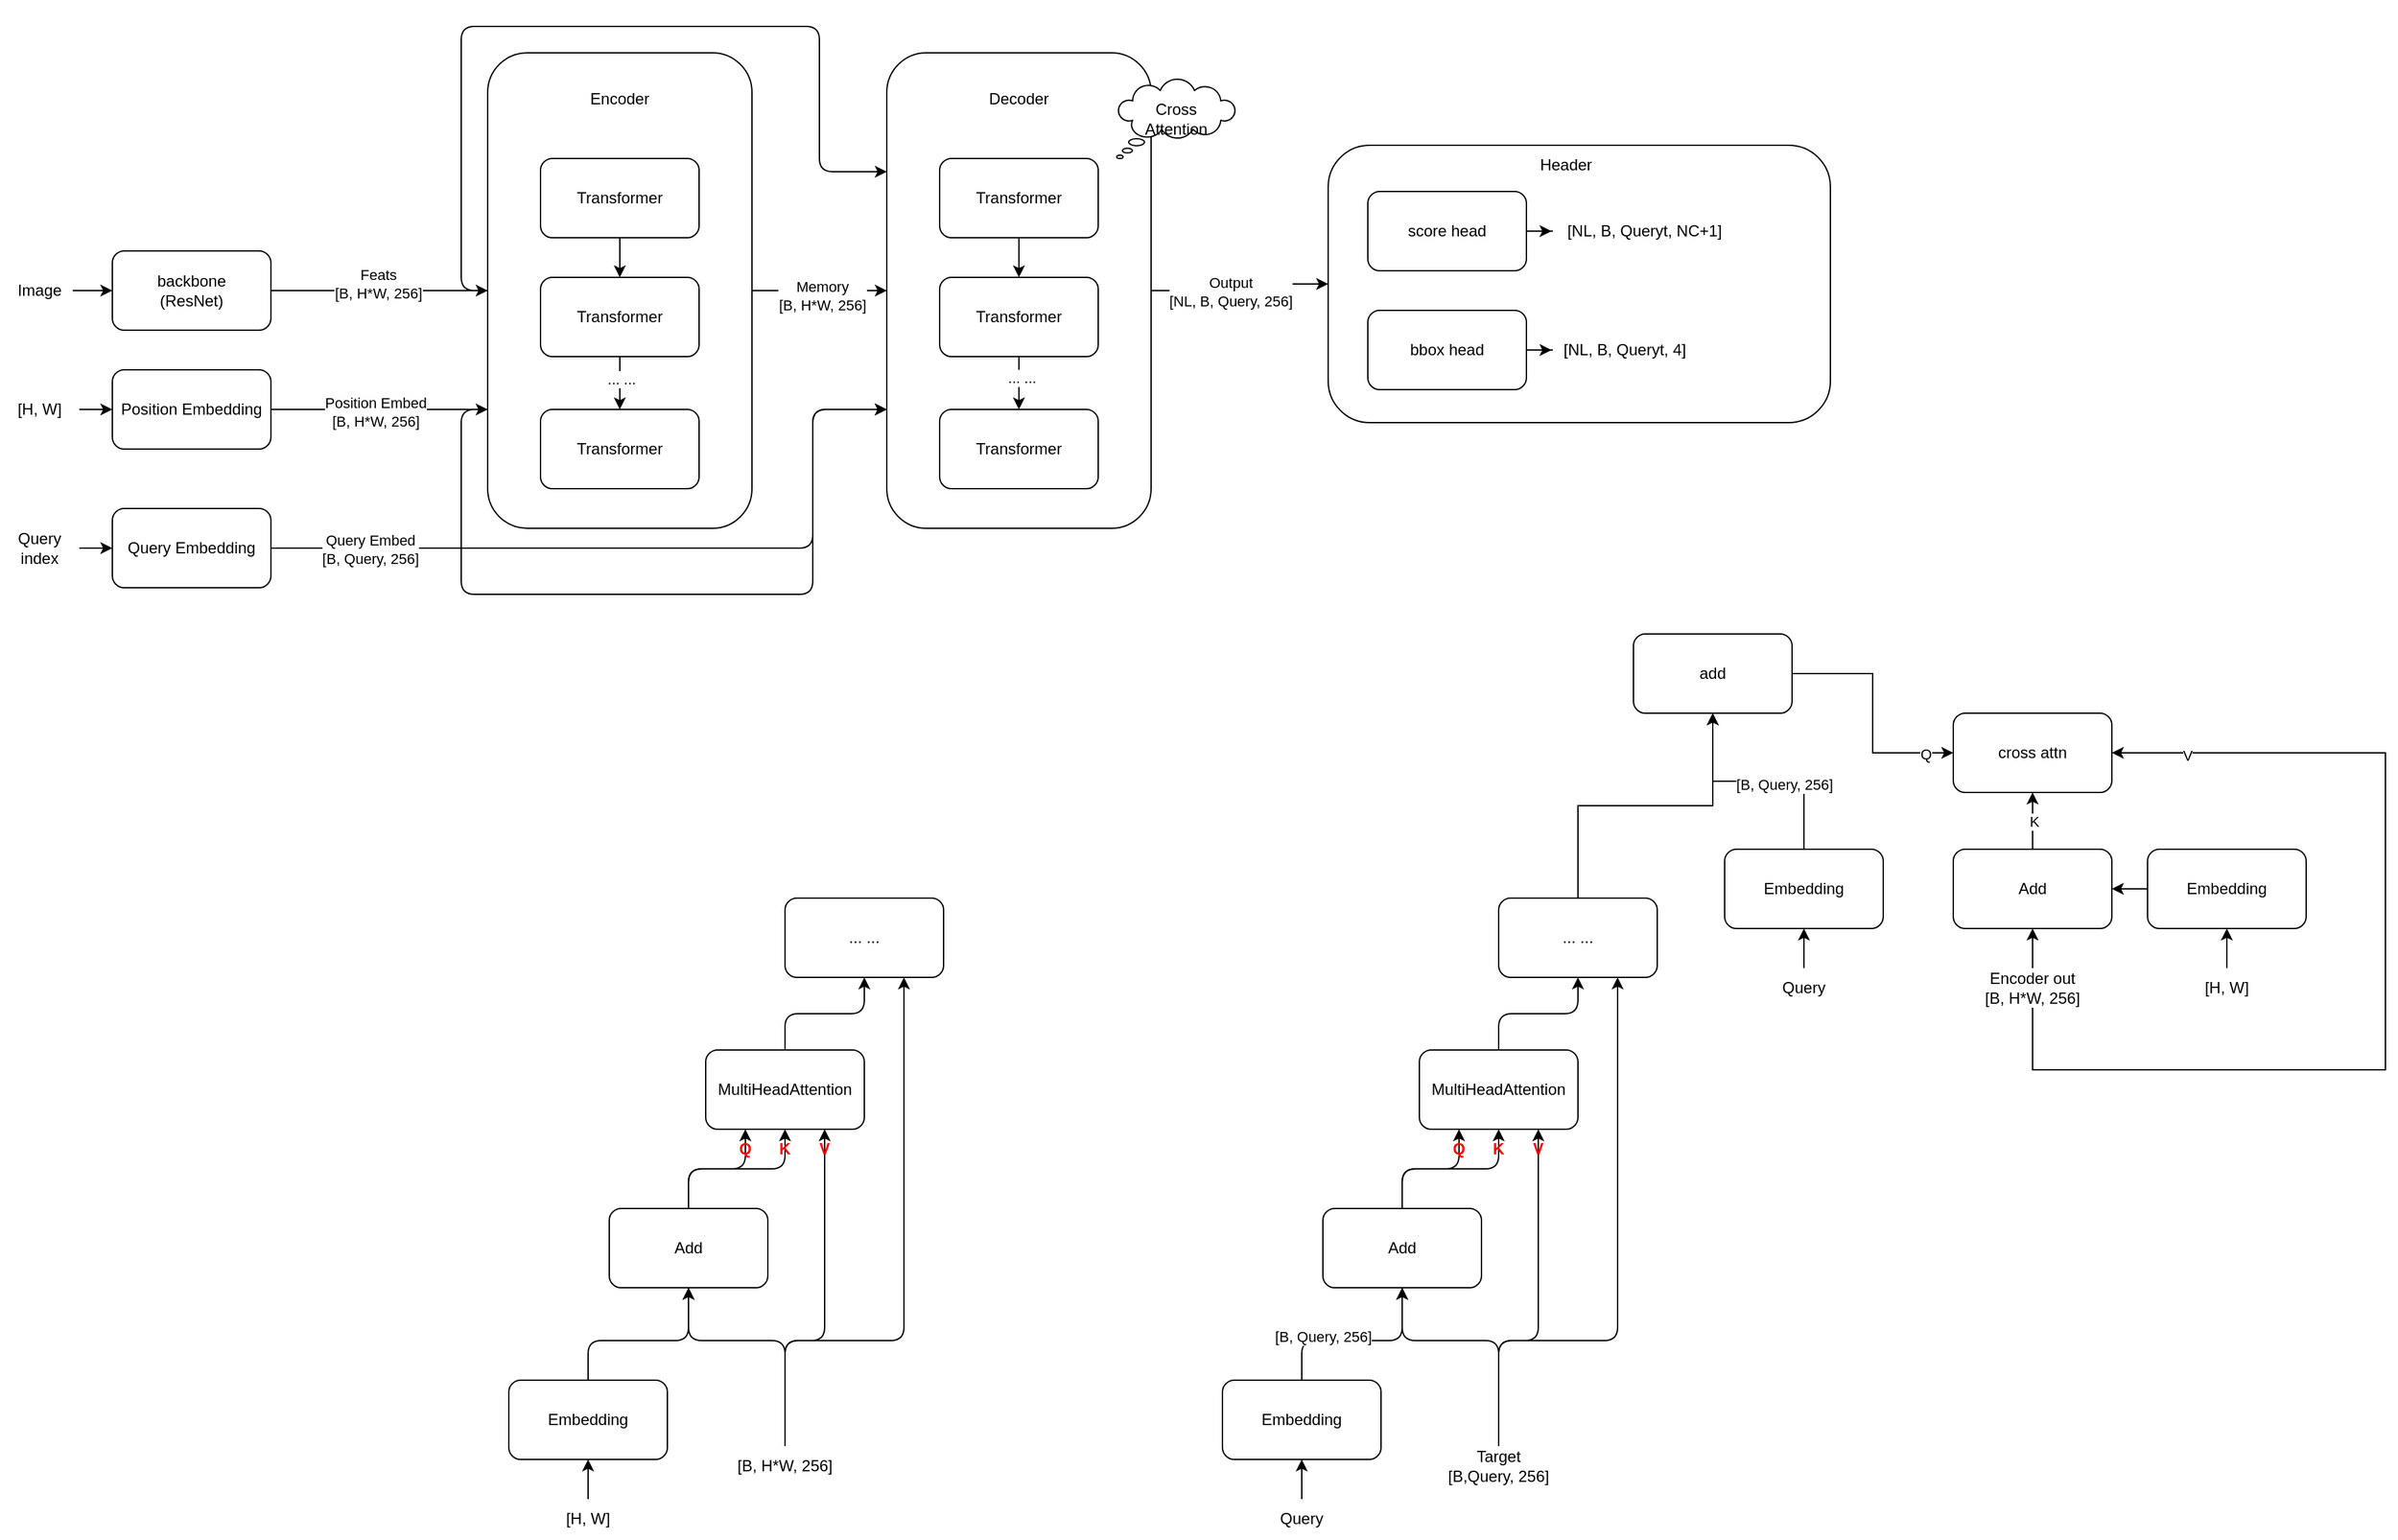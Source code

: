 <mxfile version="21.6.6" type="github">
  <diagram name="第 1 页" id="lXB1MONNoOs3w-VnDRAl">
    <mxGraphModel dx="2184" dy="741" grid="1" gridSize="10" guides="1" tooltips="1" connect="1" arrows="1" fold="1" page="1" pageScale="1" pageWidth="827" pageHeight="1169" math="0" shadow="0">
      <root>
        <mxCell id="0" />
        <mxCell id="1" parent="0" />
        <mxCell id="LrGPaWhW9HfxKifq9zf6-3" value="" style="group" vertex="1" connectable="0" parent="1">
          <mxGeometry x="950" y="130" width="420" height="440" as="geometry" />
        </mxCell>
        <mxCell id="LrGPaWhW9HfxKifq9zf6-1" value="" style="rounded=1;whiteSpace=wrap;html=1;movable=1;resizable=1;rotatable=1;deletable=1;editable=1;locked=0;connectable=1;" vertex="1" parent="LrGPaWhW9HfxKifq9zf6-3">
          <mxGeometry y="110" width="380" height="210" as="geometry" />
        </mxCell>
        <mxCell id="LrGPaWhW9HfxKifq9zf6-2" value="Header" style="text;html=1;strokeColor=none;fillColor=none;align=center;verticalAlign=middle;whiteSpace=wrap;rounded=0;movable=1;resizable=1;rotatable=1;deletable=1;editable=1;locked=0;connectable=1;" vertex="1" parent="LrGPaWhW9HfxKifq9zf6-3">
          <mxGeometry x="150" y="110" width="60" height="30" as="geometry" />
        </mxCell>
        <mxCell id="LrGPaWhW9HfxKifq9zf6-135" style="edgeStyle=orthogonalEdgeStyle;rounded=0;orthogonalLoop=1;jettySize=auto;html=1;exitX=1;exitY=0.5;exitDx=0;exitDy=0;" edge="1" parent="LrGPaWhW9HfxKifq9zf6-3" source="LrGPaWhW9HfxKifq9zf6-123" target="LrGPaWhW9HfxKifq9zf6-134">
          <mxGeometry relative="1" as="geometry" />
        </mxCell>
        <mxCell id="LrGPaWhW9HfxKifq9zf6-123" value="score head" style="rounded=1;whiteSpace=wrap;html=1;" vertex="1" parent="LrGPaWhW9HfxKifq9zf6-3">
          <mxGeometry x="30" y="145" width="120" height="60" as="geometry" />
        </mxCell>
        <mxCell id="LrGPaWhW9HfxKifq9zf6-136" style="edgeStyle=orthogonalEdgeStyle;rounded=0;orthogonalLoop=1;jettySize=auto;html=1;exitX=1;exitY=0.5;exitDx=0;exitDy=0;" edge="1" parent="LrGPaWhW9HfxKifq9zf6-3" source="LrGPaWhW9HfxKifq9zf6-132" target="LrGPaWhW9HfxKifq9zf6-133">
          <mxGeometry relative="1" as="geometry" />
        </mxCell>
        <mxCell id="LrGPaWhW9HfxKifq9zf6-132" value="bbox head" style="rounded=1;whiteSpace=wrap;html=1;" vertex="1" parent="LrGPaWhW9HfxKifq9zf6-3">
          <mxGeometry x="30" y="235" width="120" height="60" as="geometry" />
        </mxCell>
        <mxCell id="LrGPaWhW9HfxKifq9zf6-133" value="[NL, B, Queryt, 4]" style="text;html=1;strokeColor=none;fillColor=none;align=center;verticalAlign=middle;whiteSpace=wrap;rounded=0;" vertex="1" parent="LrGPaWhW9HfxKifq9zf6-3">
          <mxGeometry x="169" y="250" width="111" height="30" as="geometry" />
        </mxCell>
        <mxCell id="LrGPaWhW9HfxKifq9zf6-134" value="[NL, B, Queryt, NC+1]" style="text;html=1;strokeColor=none;fillColor=none;align=center;verticalAlign=middle;whiteSpace=wrap;rounded=0;" vertex="1" parent="LrGPaWhW9HfxKifq9zf6-3">
          <mxGeometry x="169" y="160" width="141" height="30" as="geometry" />
        </mxCell>
        <mxCell id="LrGPaWhW9HfxKifq9zf6-103" style="edgeStyle=orthogonalEdgeStyle;rounded=0;orthogonalLoop=1;jettySize=auto;html=1;entryX=0;entryY=0.5;entryDx=0;entryDy=0;" edge="1" parent="1" source="LrGPaWhW9HfxKifq9zf6-4" target="LrGPaWhW9HfxKifq9zf6-15">
          <mxGeometry relative="1" as="geometry" />
        </mxCell>
        <mxCell id="LrGPaWhW9HfxKifq9zf6-106" value="Feats&lt;br&gt;[B, H*W, 256]" style="edgeLabel;html=1;align=center;verticalAlign=middle;resizable=0;points=[];" vertex="1" connectable="0" parent="LrGPaWhW9HfxKifq9zf6-103">
          <mxGeometry x="-0.011" y="5" relative="1" as="geometry">
            <mxPoint as="offset" />
          </mxGeometry>
        </mxCell>
        <mxCell id="LrGPaWhW9HfxKifq9zf6-4" value="backbone&lt;br&gt;(ResNet)" style="rounded=1;whiteSpace=wrap;html=1;" vertex="1" parent="1">
          <mxGeometry x="30" y="320" width="120" height="60" as="geometry" />
        </mxCell>
        <mxCell id="LrGPaWhW9HfxKifq9zf6-6" value="" style="edgeStyle=orthogonalEdgeStyle;rounded=0;orthogonalLoop=1;jettySize=auto;html=1;" edge="1" parent="1" source="LrGPaWhW9HfxKifq9zf6-5" target="LrGPaWhW9HfxKifq9zf6-4">
          <mxGeometry relative="1" as="geometry" />
        </mxCell>
        <mxCell id="LrGPaWhW9HfxKifq9zf6-5" value="Image" style="text;html=1;strokeColor=none;fillColor=none;align=center;verticalAlign=middle;whiteSpace=wrap;rounded=0;" vertex="1" parent="1">
          <mxGeometry x="-50" y="330" width="50" height="40" as="geometry" />
        </mxCell>
        <mxCell id="LrGPaWhW9HfxKifq9zf6-104" style="edgeStyle=orthogonalEdgeStyle;rounded=0;orthogonalLoop=1;jettySize=auto;html=1;entryX=0;entryY=0.75;entryDx=0;entryDy=0;" edge="1" parent="1" source="LrGPaWhW9HfxKifq9zf6-10" target="LrGPaWhW9HfxKifq9zf6-15">
          <mxGeometry relative="1" as="geometry" />
        </mxCell>
        <mxCell id="LrGPaWhW9HfxKifq9zf6-105" value="Position Embed&lt;br&gt;[B, H*W, 256]" style="edgeLabel;html=1;align=center;verticalAlign=middle;resizable=0;points=[];" vertex="1" connectable="0" parent="LrGPaWhW9HfxKifq9zf6-104">
          <mxGeometry x="-0.044" y="-2" relative="1" as="geometry">
            <mxPoint as="offset" />
          </mxGeometry>
        </mxCell>
        <mxCell id="LrGPaWhW9HfxKifq9zf6-10" value="Position Embedding" style="rounded=1;whiteSpace=wrap;html=1;" vertex="1" parent="1">
          <mxGeometry x="30" y="410" width="120" height="60" as="geometry" />
        </mxCell>
        <mxCell id="LrGPaWhW9HfxKifq9zf6-110" style="edgeStyle=orthogonalEdgeStyle;rounded=0;orthogonalLoop=1;jettySize=auto;html=1;entryX=0;entryY=0.5;entryDx=0;entryDy=0;" edge="1" parent="1" source="LrGPaWhW9HfxKifq9zf6-11" target="LrGPaWhW9HfxKifq9zf6-10">
          <mxGeometry relative="1" as="geometry" />
        </mxCell>
        <mxCell id="LrGPaWhW9HfxKifq9zf6-11" value="[H, W]" style="text;html=1;strokeColor=none;fillColor=none;align=center;verticalAlign=middle;whiteSpace=wrap;rounded=0;" vertex="1" parent="1">
          <mxGeometry x="-55" y="425" width="60" height="30" as="geometry" />
        </mxCell>
        <mxCell id="LrGPaWhW9HfxKifq9zf6-28" value="" style="edgeStyle=orthogonalEdgeStyle;rounded=0;orthogonalLoop=1;jettySize=auto;html=1;" edge="1" parent="1" source="LrGPaWhW9HfxKifq9zf6-15" target="LrGPaWhW9HfxKifq9zf6-27">
          <mxGeometry relative="1" as="geometry" />
        </mxCell>
        <mxCell id="LrGPaWhW9HfxKifq9zf6-29" value="Memory&lt;br&gt;[B, H*W, 256]" style="edgeLabel;html=1;align=center;verticalAlign=middle;resizable=0;points=[];" vertex="1" connectable="0" parent="LrGPaWhW9HfxKifq9zf6-28">
          <mxGeometry x="0.036" y="-4" relative="1" as="geometry">
            <mxPoint as="offset" />
          </mxGeometry>
        </mxCell>
        <mxCell id="LrGPaWhW9HfxKifq9zf6-119" style="edgeStyle=orthogonalEdgeStyle;rounded=1;orthogonalLoop=1;jettySize=auto;html=1;exitX=0;exitY=0.5;exitDx=0;exitDy=0;entryX=0;entryY=0.25;entryDx=0;entryDy=0;" edge="1" parent="1" source="LrGPaWhW9HfxKifq9zf6-15" target="LrGPaWhW9HfxKifq9zf6-27">
          <mxGeometry relative="1" as="geometry" />
        </mxCell>
        <mxCell id="LrGPaWhW9HfxKifq9zf6-120" style="edgeStyle=orthogonalEdgeStyle;rounded=1;orthogonalLoop=1;jettySize=auto;html=1;exitX=0;exitY=0.75;exitDx=0;exitDy=0;entryX=0;entryY=0.75;entryDx=0;entryDy=0;" edge="1" parent="1" source="LrGPaWhW9HfxKifq9zf6-15" target="LrGPaWhW9HfxKifq9zf6-27">
          <mxGeometry relative="1" as="geometry">
            <Array as="points">
              <mxPoint x="294" y="440" />
              <mxPoint x="294" y="580" />
              <mxPoint x="560" y="580" />
              <mxPoint x="560" y="440" />
            </Array>
          </mxGeometry>
        </mxCell>
        <mxCell id="LrGPaWhW9HfxKifq9zf6-15" value="" style="whiteSpace=wrap;html=1;rounded=1;" vertex="1" parent="1">
          <mxGeometry x="314" y="170" width="200" height="360" as="geometry" />
        </mxCell>
        <mxCell id="LrGPaWhW9HfxKifq9zf6-19" value="" style="edgeStyle=orthogonalEdgeStyle;rounded=0;orthogonalLoop=1;jettySize=auto;html=1;" edge="1" parent="1" source="LrGPaWhW9HfxKifq9zf6-17" target="LrGPaWhW9HfxKifq9zf6-18">
          <mxGeometry relative="1" as="geometry" />
        </mxCell>
        <mxCell id="LrGPaWhW9HfxKifq9zf6-17" value="Transformer" style="rounded=1;whiteSpace=wrap;html=1;" vertex="1" parent="1">
          <mxGeometry x="354" y="250" width="120" height="60" as="geometry" />
        </mxCell>
        <mxCell id="LrGPaWhW9HfxKifq9zf6-21" value="" style="edgeStyle=orthogonalEdgeStyle;rounded=0;orthogonalLoop=1;jettySize=auto;html=1;" edge="1" parent="1" source="LrGPaWhW9HfxKifq9zf6-18" target="LrGPaWhW9HfxKifq9zf6-20">
          <mxGeometry relative="1" as="geometry" />
        </mxCell>
        <mxCell id="LrGPaWhW9HfxKifq9zf6-22" value="... ..." style="edgeLabel;html=1;align=center;verticalAlign=middle;resizable=0;points=[];" vertex="1" connectable="0" parent="LrGPaWhW9HfxKifq9zf6-21">
          <mxGeometry x="-0.178" y="1" relative="1" as="geometry">
            <mxPoint as="offset" />
          </mxGeometry>
        </mxCell>
        <mxCell id="LrGPaWhW9HfxKifq9zf6-18" value="Transformer" style="rounded=1;whiteSpace=wrap;html=1;" vertex="1" parent="1">
          <mxGeometry x="354" y="340" width="120" height="60" as="geometry" />
        </mxCell>
        <mxCell id="LrGPaWhW9HfxKifq9zf6-20" value="Transformer" style="rounded=1;whiteSpace=wrap;html=1;" vertex="1" parent="1">
          <mxGeometry x="354" y="440" width="120" height="60" as="geometry" />
        </mxCell>
        <mxCell id="LrGPaWhW9HfxKifq9zf6-24" value="Encoder" style="text;html=1;strokeColor=none;fillColor=none;align=center;verticalAlign=middle;whiteSpace=wrap;rounded=0;" vertex="1" parent="1">
          <mxGeometry x="384" y="190" width="60" height="30" as="geometry" />
        </mxCell>
        <mxCell id="LrGPaWhW9HfxKifq9zf6-121" style="edgeStyle=orthogonalEdgeStyle;rounded=0;orthogonalLoop=1;jettySize=auto;html=1;" edge="1" parent="1" source="LrGPaWhW9HfxKifq9zf6-27" target="LrGPaWhW9HfxKifq9zf6-1">
          <mxGeometry relative="1" as="geometry" />
        </mxCell>
        <mxCell id="LrGPaWhW9HfxKifq9zf6-122" value="Output&lt;br&gt;[NL, B, Query, 256]" style="edgeLabel;html=1;align=center;verticalAlign=middle;resizable=0;points=[];" vertex="1" connectable="0" parent="LrGPaWhW9HfxKifq9zf6-121">
          <mxGeometry x="-0.141" y="-1" relative="1" as="geometry">
            <mxPoint as="offset" />
          </mxGeometry>
        </mxCell>
        <mxCell id="LrGPaWhW9HfxKifq9zf6-27" value="" style="whiteSpace=wrap;html=1;rounded=1;" vertex="1" parent="1">
          <mxGeometry x="616" y="170" width="200" height="360" as="geometry" />
        </mxCell>
        <mxCell id="LrGPaWhW9HfxKifq9zf6-32" value="" style="edgeStyle=orthogonalEdgeStyle;rounded=0;orthogonalLoop=1;jettySize=auto;html=1;" edge="1" parent="1" source="LrGPaWhW9HfxKifq9zf6-30" target="LrGPaWhW9HfxKifq9zf6-31">
          <mxGeometry relative="1" as="geometry" />
        </mxCell>
        <mxCell id="LrGPaWhW9HfxKifq9zf6-30" value="Transformer" style="rounded=1;whiteSpace=wrap;html=1;" vertex="1" parent="1">
          <mxGeometry x="656" y="250" width="120" height="60" as="geometry" />
        </mxCell>
        <mxCell id="LrGPaWhW9HfxKifq9zf6-34" value="" style="edgeStyle=orthogonalEdgeStyle;rounded=0;orthogonalLoop=1;jettySize=auto;html=1;" edge="1" parent="1" source="LrGPaWhW9HfxKifq9zf6-31" target="LrGPaWhW9HfxKifq9zf6-33">
          <mxGeometry relative="1" as="geometry" />
        </mxCell>
        <mxCell id="LrGPaWhW9HfxKifq9zf6-35" value="... ...&lt;br&gt;" style="edgeLabel;html=1;align=center;verticalAlign=middle;resizable=0;points=[];" vertex="1" connectable="0" parent="LrGPaWhW9HfxKifq9zf6-34">
          <mxGeometry x="-0.206" y="2" relative="1" as="geometry">
            <mxPoint as="offset" />
          </mxGeometry>
        </mxCell>
        <mxCell id="LrGPaWhW9HfxKifq9zf6-31" value="Transformer" style="rounded=1;whiteSpace=wrap;html=1;" vertex="1" parent="1">
          <mxGeometry x="656" y="340" width="120" height="60" as="geometry" />
        </mxCell>
        <mxCell id="LrGPaWhW9HfxKifq9zf6-33" value="Transformer" style="rounded=1;whiteSpace=wrap;html=1;" vertex="1" parent="1">
          <mxGeometry x="656" y="440" width="120" height="60" as="geometry" />
        </mxCell>
        <mxCell id="LrGPaWhW9HfxKifq9zf6-49" style="edgeStyle=orthogonalEdgeStyle;rounded=1;orthogonalLoop=1;jettySize=auto;html=1;entryX=0.5;entryY=1;entryDx=0;entryDy=0;exitX=0.5;exitY=0;exitDx=0;exitDy=0;" edge="1" parent="1" source="LrGPaWhW9HfxKifq9zf6-37" target="LrGPaWhW9HfxKifq9zf6-48">
          <mxGeometry relative="1" as="geometry">
            <Array as="points">
              <mxPoint x="539" y="1145" />
              <mxPoint x="466" y="1145" />
            </Array>
          </mxGeometry>
        </mxCell>
        <mxCell id="LrGPaWhW9HfxKifq9zf6-55" style="edgeStyle=orthogonalEdgeStyle;rounded=1;orthogonalLoop=1;jettySize=auto;html=1;entryX=0.75;entryY=1;entryDx=0;entryDy=0;" edge="1" parent="1" source="LrGPaWhW9HfxKifq9zf6-37" target="LrGPaWhW9HfxKifq9zf6-52">
          <mxGeometry relative="1" as="geometry">
            <Array as="points">
              <mxPoint x="539" y="1145" />
              <mxPoint x="569" y="1145" />
            </Array>
          </mxGeometry>
        </mxCell>
        <mxCell id="LrGPaWhW9HfxKifq9zf6-62" style="edgeStyle=orthogonalEdgeStyle;rounded=1;orthogonalLoop=1;jettySize=auto;html=1;exitX=0.5;exitY=0;exitDx=0;exitDy=0;entryX=0.75;entryY=1;entryDx=0;entryDy=0;" edge="1" parent="1" source="LrGPaWhW9HfxKifq9zf6-37" target="LrGPaWhW9HfxKifq9zf6-59">
          <mxGeometry relative="1" as="geometry">
            <Array as="points">
              <mxPoint x="539" y="1145" />
              <mxPoint x="629" y="1145" />
            </Array>
          </mxGeometry>
        </mxCell>
        <mxCell id="LrGPaWhW9HfxKifq9zf6-37" value="[B, H*W, 256]" style="text;html=1;strokeColor=none;fillColor=none;align=center;verticalAlign=middle;whiteSpace=wrap;rounded=0;" vertex="1" parent="1">
          <mxGeometry x="486" y="1225" width="106" height="30" as="geometry" />
        </mxCell>
        <mxCell id="LrGPaWhW9HfxKifq9zf6-46" value="" style="edgeStyle=orthogonalEdgeStyle;rounded=0;orthogonalLoop=1;jettySize=auto;html=1;" edge="1" parent="1" source="LrGPaWhW9HfxKifq9zf6-38" target="LrGPaWhW9HfxKifq9zf6-44">
          <mxGeometry relative="1" as="geometry" />
        </mxCell>
        <mxCell id="LrGPaWhW9HfxKifq9zf6-38" value="[H, W]" style="text;html=1;strokeColor=none;fillColor=none;align=center;verticalAlign=middle;whiteSpace=wrap;rounded=0;" vertex="1" parent="1">
          <mxGeometry x="360" y="1265" width="60" height="30" as="geometry" />
        </mxCell>
        <mxCell id="LrGPaWhW9HfxKifq9zf6-51" style="edgeStyle=orthogonalEdgeStyle;rounded=1;orthogonalLoop=1;jettySize=auto;html=1;entryX=0.5;entryY=1;entryDx=0;entryDy=0;" edge="1" parent="1" source="LrGPaWhW9HfxKifq9zf6-44" target="LrGPaWhW9HfxKifq9zf6-48">
          <mxGeometry relative="1" as="geometry">
            <Array as="points">
              <mxPoint x="390" y="1145" />
              <mxPoint x="466" y="1145" />
            </Array>
          </mxGeometry>
        </mxCell>
        <mxCell id="LrGPaWhW9HfxKifq9zf6-44" value="Embedding" style="rounded=1;whiteSpace=wrap;html=1;" vertex="1" parent="1">
          <mxGeometry x="330" y="1175" width="120" height="60" as="geometry" />
        </mxCell>
        <mxCell id="LrGPaWhW9HfxKifq9zf6-53" style="edgeStyle=orthogonalEdgeStyle;rounded=1;orthogonalLoop=1;jettySize=auto;html=1;entryX=0.25;entryY=1;entryDx=0;entryDy=0;" edge="1" parent="1" source="LrGPaWhW9HfxKifq9zf6-48" target="LrGPaWhW9HfxKifq9zf6-52">
          <mxGeometry relative="1" as="geometry" />
        </mxCell>
        <mxCell id="LrGPaWhW9HfxKifq9zf6-54" style="edgeStyle=orthogonalEdgeStyle;rounded=1;orthogonalLoop=1;jettySize=auto;html=1;exitX=0.5;exitY=0;exitDx=0;exitDy=0;entryX=0.5;entryY=1;entryDx=0;entryDy=0;" edge="1" parent="1" source="LrGPaWhW9HfxKifq9zf6-48" target="LrGPaWhW9HfxKifq9zf6-52">
          <mxGeometry relative="1" as="geometry" />
        </mxCell>
        <mxCell id="LrGPaWhW9HfxKifq9zf6-48" value="Add" style="rounded=1;whiteSpace=wrap;html=1;" vertex="1" parent="1">
          <mxGeometry x="406" y="1045" width="120" height="60" as="geometry" />
        </mxCell>
        <mxCell id="LrGPaWhW9HfxKifq9zf6-60" style="edgeStyle=orthogonalEdgeStyle;rounded=1;orthogonalLoop=1;jettySize=auto;html=1;exitX=0.5;exitY=0;exitDx=0;exitDy=0;entryX=0.5;entryY=1;entryDx=0;entryDy=0;" edge="1" parent="1" source="LrGPaWhW9HfxKifq9zf6-52" target="LrGPaWhW9HfxKifq9zf6-59">
          <mxGeometry relative="1" as="geometry" />
        </mxCell>
        <mxCell id="LrGPaWhW9HfxKifq9zf6-52" value="MultiHeadAttention" style="rounded=1;whiteSpace=wrap;html=1;" vertex="1" parent="1">
          <mxGeometry x="479" y="925" width="120" height="60" as="geometry" />
        </mxCell>
        <mxCell id="LrGPaWhW9HfxKifq9zf6-56" value="Q" style="text;html=1;align=center;verticalAlign=middle;whiteSpace=wrap;rounded=0;fontStyle=1;fontColor=#FF0000;" vertex="1" parent="1">
          <mxGeometry x="479" y="985" width="60" height="30" as="geometry" />
        </mxCell>
        <mxCell id="LrGPaWhW9HfxKifq9zf6-57" value="K" style="text;html=1;align=center;verticalAlign=middle;whiteSpace=wrap;rounded=0;fontStyle=1;fontColor=#FF0000;" vertex="1" parent="1">
          <mxGeometry x="509" y="985" width="60" height="30" as="geometry" />
        </mxCell>
        <mxCell id="LrGPaWhW9HfxKifq9zf6-58" value="V" style="text;html=1;align=center;verticalAlign=middle;whiteSpace=wrap;rounded=0;fontStyle=1;fontColor=#FF0000;" vertex="1" parent="1">
          <mxGeometry x="539" y="985" width="60" height="30" as="geometry" />
        </mxCell>
        <mxCell id="LrGPaWhW9HfxKifq9zf6-59" value="... ..." style="rounded=1;whiteSpace=wrap;html=1;" vertex="1" parent="1">
          <mxGeometry x="539" y="810" width="120" height="60" as="geometry" />
        </mxCell>
        <mxCell id="LrGPaWhW9HfxKifq9zf6-63" style="edgeStyle=orthogonalEdgeStyle;rounded=1;orthogonalLoop=1;jettySize=auto;html=1;entryX=0.5;entryY=1;entryDx=0;entryDy=0;exitX=0.5;exitY=0;exitDx=0;exitDy=0;" edge="1" parent="1" source="LrGPaWhW9HfxKifq9zf6-66" target="LrGPaWhW9HfxKifq9zf6-73">
          <mxGeometry relative="1" as="geometry">
            <Array as="points">
              <mxPoint x="1079" y="1145" />
              <mxPoint x="1006" y="1145" />
            </Array>
          </mxGeometry>
        </mxCell>
        <mxCell id="LrGPaWhW9HfxKifq9zf6-64" style="edgeStyle=orthogonalEdgeStyle;rounded=1;orthogonalLoop=1;jettySize=auto;html=1;entryX=0.75;entryY=1;entryDx=0;entryDy=0;" edge="1" parent="1" source="LrGPaWhW9HfxKifq9zf6-66" target="LrGPaWhW9HfxKifq9zf6-75">
          <mxGeometry relative="1" as="geometry">
            <Array as="points">
              <mxPoint x="1079" y="1145" />
              <mxPoint x="1109" y="1145" />
            </Array>
          </mxGeometry>
        </mxCell>
        <mxCell id="LrGPaWhW9HfxKifq9zf6-65" style="edgeStyle=orthogonalEdgeStyle;rounded=1;orthogonalLoop=1;jettySize=auto;html=1;exitX=0.5;exitY=0;exitDx=0;exitDy=0;entryX=0.75;entryY=1;entryDx=0;entryDy=0;" edge="1" parent="1" source="LrGPaWhW9HfxKifq9zf6-66" target="LrGPaWhW9HfxKifq9zf6-79">
          <mxGeometry relative="1" as="geometry">
            <Array as="points">
              <mxPoint x="1079" y="1145" />
              <mxPoint x="1169" y="1145" />
            </Array>
          </mxGeometry>
        </mxCell>
        <mxCell id="LrGPaWhW9HfxKifq9zf6-66" value="Target&lt;br&gt;[B,Query, 256]" style="text;html=1;strokeColor=none;fillColor=none;align=center;verticalAlign=middle;whiteSpace=wrap;rounded=0;" vertex="1" parent="1">
          <mxGeometry x="1026" y="1225" width="106" height="30" as="geometry" />
        </mxCell>
        <mxCell id="LrGPaWhW9HfxKifq9zf6-67" value="" style="edgeStyle=orthogonalEdgeStyle;rounded=0;orthogonalLoop=1;jettySize=auto;html=1;" edge="1" parent="1" source="LrGPaWhW9HfxKifq9zf6-68" target="LrGPaWhW9HfxKifq9zf6-70">
          <mxGeometry relative="1" as="geometry" />
        </mxCell>
        <mxCell id="LrGPaWhW9HfxKifq9zf6-68" value="Query" style="text;html=1;strokeColor=none;fillColor=none;align=center;verticalAlign=middle;whiteSpace=wrap;rounded=0;" vertex="1" parent="1">
          <mxGeometry x="900" y="1265" width="60" height="30" as="geometry" />
        </mxCell>
        <mxCell id="LrGPaWhW9HfxKifq9zf6-69" style="edgeStyle=orthogonalEdgeStyle;rounded=1;orthogonalLoop=1;jettySize=auto;html=1;entryX=0.5;entryY=1;entryDx=0;entryDy=0;" edge="1" parent="1" source="LrGPaWhW9HfxKifq9zf6-70" target="LrGPaWhW9HfxKifq9zf6-73">
          <mxGeometry relative="1" as="geometry">
            <Array as="points">
              <mxPoint x="930" y="1145" />
              <mxPoint x="1006" y="1145" />
            </Array>
          </mxGeometry>
        </mxCell>
        <mxCell id="LrGPaWhW9HfxKifq9zf6-80" value="[B, Query, 256]" style="edgeLabel;html=1;align=center;verticalAlign=middle;resizable=0;points=[];" vertex="1" connectable="0" parent="LrGPaWhW9HfxKifq9zf6-69">
          <mxGeometry x="-0.374" y="3" relative="1" as="geometry">
            <mxPoint as="offset" />
          </mxGeometry>
        </mxCell>
        <mxCell id="LrGPaWhW9HfxKifq9zf6-70" value="Embedding" style="rounded=1;whiteSpace=wrap;html=1;" vertex="1" parent="1">
          <mxGeometry x="870" y="1175" width="120" height="60" as="geometry" />
        </mxCell>
        <mxCell id="LrGPaWhW9HfxKifq9zf6-71" style="edgeStyle=orthogonalEdgeStyle;rounded=1;orthogonalLoop=1;jettySize=auto;html=1;entryX=0.25;entryY=1;entryDx=0;entryDy=0;" edge="1" parent="1" source="LrGPaWhW9HfxKifq9zf6-73" target="LrGPaWhW9HfxKifq9zf6-75">
          <mxGeometry relative="1" as="geometry" />
        </mxCell>
        <mxCell id="LrGPaWhW9HfxKifq9zf6-72" style="edgeStyle=orthogonalEdgeStyle;rounded=1;orthogonalLoop=1;jettySize=auto;html=1;exitX=0.5;exitY=0;exitDx=0;exitDy=0;entryX=0.5;entryY=1;entryDx=0;entryDy=0;" edge="1" parent="1" source="LrGPaWhW9HfxKifq9zf6-73" target="LrGPaWhW9HfxKifq9zf6-75">
          <mxGeometry relative="1" as="geometry" />
        </mxCell>
        <mxCell id="LrGPaWhW9HfxKifq9zf6-73" value="Add" style="rounded=1;whiteSpace=wrap;html=1;" vertex="1" parent="1">
          <mxGeometry x="946" y="1045" width="120" height="60" as="geometry" />
        </mxCell>
        <mxCell id="LrGPaWhW9HfxKifq9zf6-74" style="edgeStyle=orthogonalEdgeStyle;rounded=1;orthogonalLoop=1;jettySize=auto;html=1;exitX=0.5;exitY=0;exitDx=0;exitDy=0;entryX=0.5;entryY=1;entryDx=0;entryDy=0;" edge="1" parent="1" source="LrGPaWhW9HfxKifq9zf6-75" target="LrGPaWhW9HfxKifq9zf6-79">
          <mxGeometry relative="1" as="geometry" />
        </mxCell>
        <mxCell id="LrGPaWhW9HfxKifq9zf6-75" value="MultiHeadAttention" style="rounded=1;whiteSpace=wrap;html=1;" vertex="1" parent="1">
          <mxGeometry x="1019" y="925" width="120" height="60" as="geometry" />
        </mxCell>
        <mxCell id="LrGPaWhW9HfxKifq9zf6-76" value="Q" style="text;html=1;align=center;verticalAlign=middle;whiteSpace=wrap;rounded=0;fontStyle=1;fontColor=#FF0000;" vertex="1" parent="1">
          <mxGeometry x="1019" y="985" width="60" height="30" as="geometry" />
        </mxCell>
        <mxCell id="LrGPaWhW9HfxKifq9zf6-77" value="K" style="text;html=1;align=center;verticalAlign=middle;whiteSpace=wrap;rounded=0;fontStyle=1;fontColor=#FF0000;" vertex="1" parent="1">
          <mxGeometry x="1049" y="985" width="60" height="30" as="geometry" />
        </mxCell>
        <mxCell id="LrGPaWhW9HfxKifq9zf6-78" value="V" style="text;html=1;align=center;verticalAlign=middle;whiteSpace=wrap;rounded=0;fontStyle=1;fontColor=#FF0000;" vertex="1" parent="1">
          <mxGeometry x="1079" y="985" width="60" height="30" as="geometry" />
        </mxCell>
        <mxCell id="LrGPaWhW9HfxKifq9zf6-82" value="" style="edgeStyle=orthogonalEdgeStyle;rounded=0;orthogonalLoop=1;jettySize=auto;html=1;" edge="1" parent="1" source="LrGPaWhW9HfxKifq9zf6-79" target="LrGPaWhW9HfxKifq9zf6-81">
          <mxGeometry relative="1" as="geometry" />
        </mxCell>
        <mxCell id="LrGPaWhW9HfxKifq9zf6-79" value="... ..." style="rounded=1;whiteSpace=wrap;html=1;" vertex="1" parent="1">
          <mxGeometry x="1079" y="810" width="120" height="60" as="geometry" />
        </mxCell>
        <mxCell id="LrGPaWhW9HfxKifq9zf6-98" style="edgeStyle=orthogonalEdgeStyle;rounded=0;orthogonalLoop=1;jettySize=auto;html=1;entryX=0;entryY=0.5;entryDx=0;entryDy=0;" edge="1" parent="1" source="LrGPaWhW9HfxKifq9zf6-81" target="LrGPaWhW9HfxKifq9zf6-96">
          <mxGeometry relative="1" as="geometry" />
        </mxCell>
        <mxCell id="LrGPaWhW9HfxKifq9zf6-99" value="Q" style="edgeLabel;html=1;align=center;verticalAlign=middle;resizable=0;points=[];" vertex="1" connectable="0" parent="LrGPaWhW9HfxKifq9zf6-98">
          <mxGeometry x="0.766" y="-1" relative="1" as="geometry">
            <mxPoint as="offset" />
          </mxGeometry>
        </mxCell>
        <mxCell id="LrGPaWhW9HfxKifq9zf6-81" value="add" style="whiteSpace=wrap;html=1;rounded=1;" vertex="1" parent="1">
          <mxGeometry x="1181" y="610" width="120" height="60" as="geometry" />
        </mxCell>
        <mxCell id="LrGPaWhW9HfxKifq9zf6-83" value="" style="edgeStyle=orthogonalEdgeStyle;rounded=0;orthogonalLoop=1;jettySize=auto;html=1;" edge="1" parent="1" source="LrGPaWhW9HfxKifq9zf6-84" target="LrGPaWhW9HfxKifq9zf6-86">
          <mxGeometry relative="1" as="geometry" />
        </mxCell>
        <mxCell id="LrGPaWhW9HfxKifq9zf6-84" value="Query" style="text;html=1;strokeColor=none;fillColor=none;align=center;verticalAlign=middle;whiteSpace=wrap;rounded=0;" vertex="1" parent="1">
          <mxGeometry x="1280" y="863" width="60" height="30" as="geometry" />
        </mxCell>
        <mxCell id="LrGPaWhW9HfxKifq9zf6-87" style="edgeStyle=orthogonalEdgeStyle;rounded=0;orthogonalLoop=1;jettySize=auto;html=1;entryX=0.5;entryY=1;entryDx=0;entryDy=0;" edge="1" parent="1" source="LrGPaWhW9HfxKifq9zf6-86" target="LrGPaWhW9HfxKifq9zf6-81">
          <mxGeometry relative="1" as="geometry" />
        </mxCell>
        <mxCell id="LrGPaWhW9HfxKifq9zf6-88" value="[B, Query, 256]" style="edgeLabel;html=1;align=center;verticalAlign=middle;resizable=0;points=[];" vertex="1" connectable="0" parent="LrGPaWhW9HfxKifq9zf6-87">
          <mxGeometry x="-0.221" y="2" relative="1" as="geometry">
            <mxPoint as="offset" />
          </mxGeometry>
        </mxCell>
        <mxCell id="LrGPaWhW9HfxKifq9zf6-86" value="Embedding" style="rounded=1;whiteSpace=wrap;html=1;" vertex="1" parent="1">
          <mxGeometry x="1250" y="773" width="120" height="60" as="geometry" />
        </mxCell>
        <mxCell id="LrGPaWhW9HfxKifq9zf6-94" style="edgeStyle=orthogonalEdgeStyle;rounded=0;orthogonalLoop=1;jettySize=auto;html=1;entryX=0.5;entryY=1;entryDx=0;entryDy=0;" edge="1" parent="1" source="LrGPaWhW9HfxKifq9zf6-89" target="LrGPaWhW9HfxKifq9zf6-90">
          <mxGeometry relative="1" as="geometry" />
        </mxCell>
        <mxCell id="LrGPaWhW9HfxKifq9zf6-101" style="edgeStyle=orthogonalEdgeStyle;rounded=0;orthogonalLoop=1;jettySize=auto;html=1;entryX=1;entryY=0.5;entryDx=0;entryDy=0;" edge="1" parent="1" source="LrGPaWhW9HfxKifq9zf6-89" target="LrGPaWhW9HfxKifq9zf6-96">
          <mxGeometry relative="1" as="geometry">
            <Array as="points">
              <mxPoint x="1483" y="940" />
              <mxPoint x="1750" y="940" />
              <mxPoint x="1750" y="700" />
            </Array>
          </mxGeometry>
        </mxCell>
        <mxCell id="LrGPaWhW9HfxKifq9zf6-102" value="V" style="edgeLabel;html=1;align=center;verticalAlign=middle;resizable=0;points=[];" vertex="1" connectable="0" parent="LrGPaWhW9HfxKifq9zf6-101">
          <mxGeometry x="0.852" y="2" relative="1" as="geometry">
            <mxPoint as="offset" />
          </mxGeometry>
        </mxCell>
        <mxCell id="LrGPaWhW9HfxKifq9zf6-89" value="Encoder out&lt;br&gt;[B, H*W, 256]" style="text;html=1;strokeColor=none;fillColor=none;align=center;verticalAlign=middle;whiteSpace=wrap;rounded=0;" vertex="1" parent="1">
          <mxGeometry x="1430" y="863" width="106" height="30" as="geometry" />
        </mxCell>
        <mxCell id="LrGPaWhW9HfxKifq9zf6-97" value="" style="edgeStyle=orthogonalEdgeStyle;rounded=0;orthogonalLoop=1;jettySize=auto;html=1;" edge="1" parent="1" source="LrGPaWhW9HfxKifq9zf6-90" target="LrGPaWhW9HfxKifq9zf6-96">
          <mxGeometry relative="1" as="geometry" />
        </mxCell>
        <mxCell id="LrGPaWhW9HfxKifq9zf6-100" value="K" style="edgeLabel;html=1;align=center;verticalAlign=middle;resizable=0;points=[];" vertex="1" connectable="0" parent="LrGPaWhW9HfxKifq9zf6-97">
          <mxGeometry x="0.002" y="-1" relative="1" as="geometry">
            <mxPoint as="offset" />
          </mxGeometry>
        </mxCell>
        <mxCell id="LrGPaWhW9HfxKifq9zf6-90" value="Add" style="rounded=1;whiteSpace=wrap;html=1;" vertex="1" parent="1">
          <mxGeometry x="1423" y="773" width="120" height="60" as="geometry" />
        </mxCell>
        <mxCell id="LrGPaWhW9HfxKifq9zf6-91" value="" style="edgeStyle=orthogonalEdgeStyle;rounded=0;orthogonalLoop=1;jettySize=auto;html=1;" edge="1" parent="1" source="LrGPaWhW9HfxKifq9zf6-92" target="LrGPaWhW9HfxKifq9zf6-93">
          <mxGeometry relative="1" as="geometry" />
        </mxCell>
        <mxCell id="LrGPaWhW9HfxKifq9zf6-92" value="[H, W]" style="text;html=1;strokeColor=none;fillColor=none;align=center;verticalAlign=middle;whiteSpace=wrap;rounded=0;" vertex="1" parent="1">
          <mxGeometry x="1600" y="863" width="60" height="30" as="geometry" />
        </mxCell>
        <mxCell id="LrGPaWhW9HfxKifq9zf6-95" style="edgeStyle=orthogonalEdgeStyle;rounded=0;orthogonalLoop=1;jettySize=auto;html=1;exitX=0;exitY=0.5;exitDx=0;exitDy=0;entryX=1;entryY=0.5;entryDx=0;entryDy=0;" edge="1" parent="1" source="LrGPaWhW9HfxKifq9zf6-93" target="LrGPaWhW9HfxKifq9zf6-90">
          <mxGeometry relative="1" as="geometry" />
        </mxCell>
        <mxCell id="LrGPaWhW9HfxKifq9zf6-93" value="Embedding" style="rounded=1;whiteSpace=wrap;html=1;" vertex="1" parent="1">
          <mxGeometry x="1570" y="773" width="120" height="60" as="geometry" />
        </mxCell>
        <mxCell id="LrGPaWhW9HfxKifq9zf6-96" value="cross attn" style="rounded=1;whiteSpace=wrap;html=1;" vertex="1" parent="1">
          <mxGeometry x="1423" y="670" width="120" height="60" as="geometry" />
        </mxCell>
        <mxCell id="LrGPaWhW9HfxKifq9zf6-107" value="Decoder" style="text;html=1;strokeColor=none;fillColor=none;align=center;verticalAlign=middle;whiteSpace=wrap;rounded=0;" vertex="1" parent="1">
          <mxGeometry x="686" y="190" width="60" height="30" as="geometry" />
        </mxCell>
        <mxCell id="LrGPaWhW9HfxKifq9zf6-112" value="" style="edgeStyle=orthogonalEdgeStyle;rounded=0;orthogonalLoop=1;jettySize=auto;html=1;" edge="1" parent="1" source="LrGPaWhW9HfxKifq9zf6-109" target="LrGPaWhW9HfxKifq9zf6-111">
          <mxGeometry relative="1" as="geometry" />
        </mxCell>
        <mxCell id="LrGPaWhW9HfxKifq9zf6-109" value="Query index" style="text;html=1;strokeColor=none;fillColor=none;align=center;verticalAlign=middle;whiteSpace=wrap;rounded=0;" vertex="1" parent="1">
          <mxGeometry x="-55" y="530" width="60" height="30" as="geometry" />
        </mxCell>
        <mxCell id="LrGPaWhW9HfxKifq9zf6-113" style="edgeStyle=orthogonalEdgeStyle;rounded=1;orthogonalLoop=1;jettySize=auto;html=1;entryX=0;entryY=0.75;entryDx=0;entryDy=0;" edge="1" parent="1" source="LrGPaWhW9HfxKifq9zf6-111" target="LrGPaWhW9HfxKifq9zf6-27">
          <mxGeometry relative="1" as="geometry">
            <Array as="points">
              <mxPoint x="560" y="545" />
              <mxPoint x="560" y="440" />
            </Array>
          </mxGeometry>
        </mxCell>
        <mxCell id="LrGPaWhW9HfxKifq9zf6-114" value="Query Embed&lt;br&gt;[B, Query, 256]" style="edgeLabel;html=1;align=center;verticalAlign=middle;resizable=0;points=[];" vertex="1" connectable="0" parent="LrGPaWhW9HfxKifq9zf6-113">
          <mxGeometry x="-0.739" y="-1" relative="1" as="geometry">
            <mxPoint as="offset" />
          </mxGeometry>
        </mxCell>
        <mxCell id="LrGPaWhW9HfxKifq9zf6-111" value="Query Embedding" style="rounded=1;whiteSpace=wrap;html=1;" vertex="1" parent="1">
          <mxGeometry x="30" y="515" width="120" height="60" as="geometry" />
        </mxCell>
        <mxCell id="LrGPaWhW9HfxKifq9zf6-115" value="Cross &lt;br&gt;Attention" style="whiteSpace=wrap;html=1;shape=mxgraph.basic.cloud_callout" vertex="1" parent="1">
          <mxGeometry x="790" y="190" width="90" height="60" as="geometry" />
        </mxCell>
      </root>
    </mxGraphModel>
  </diagram>
</mxfile>
